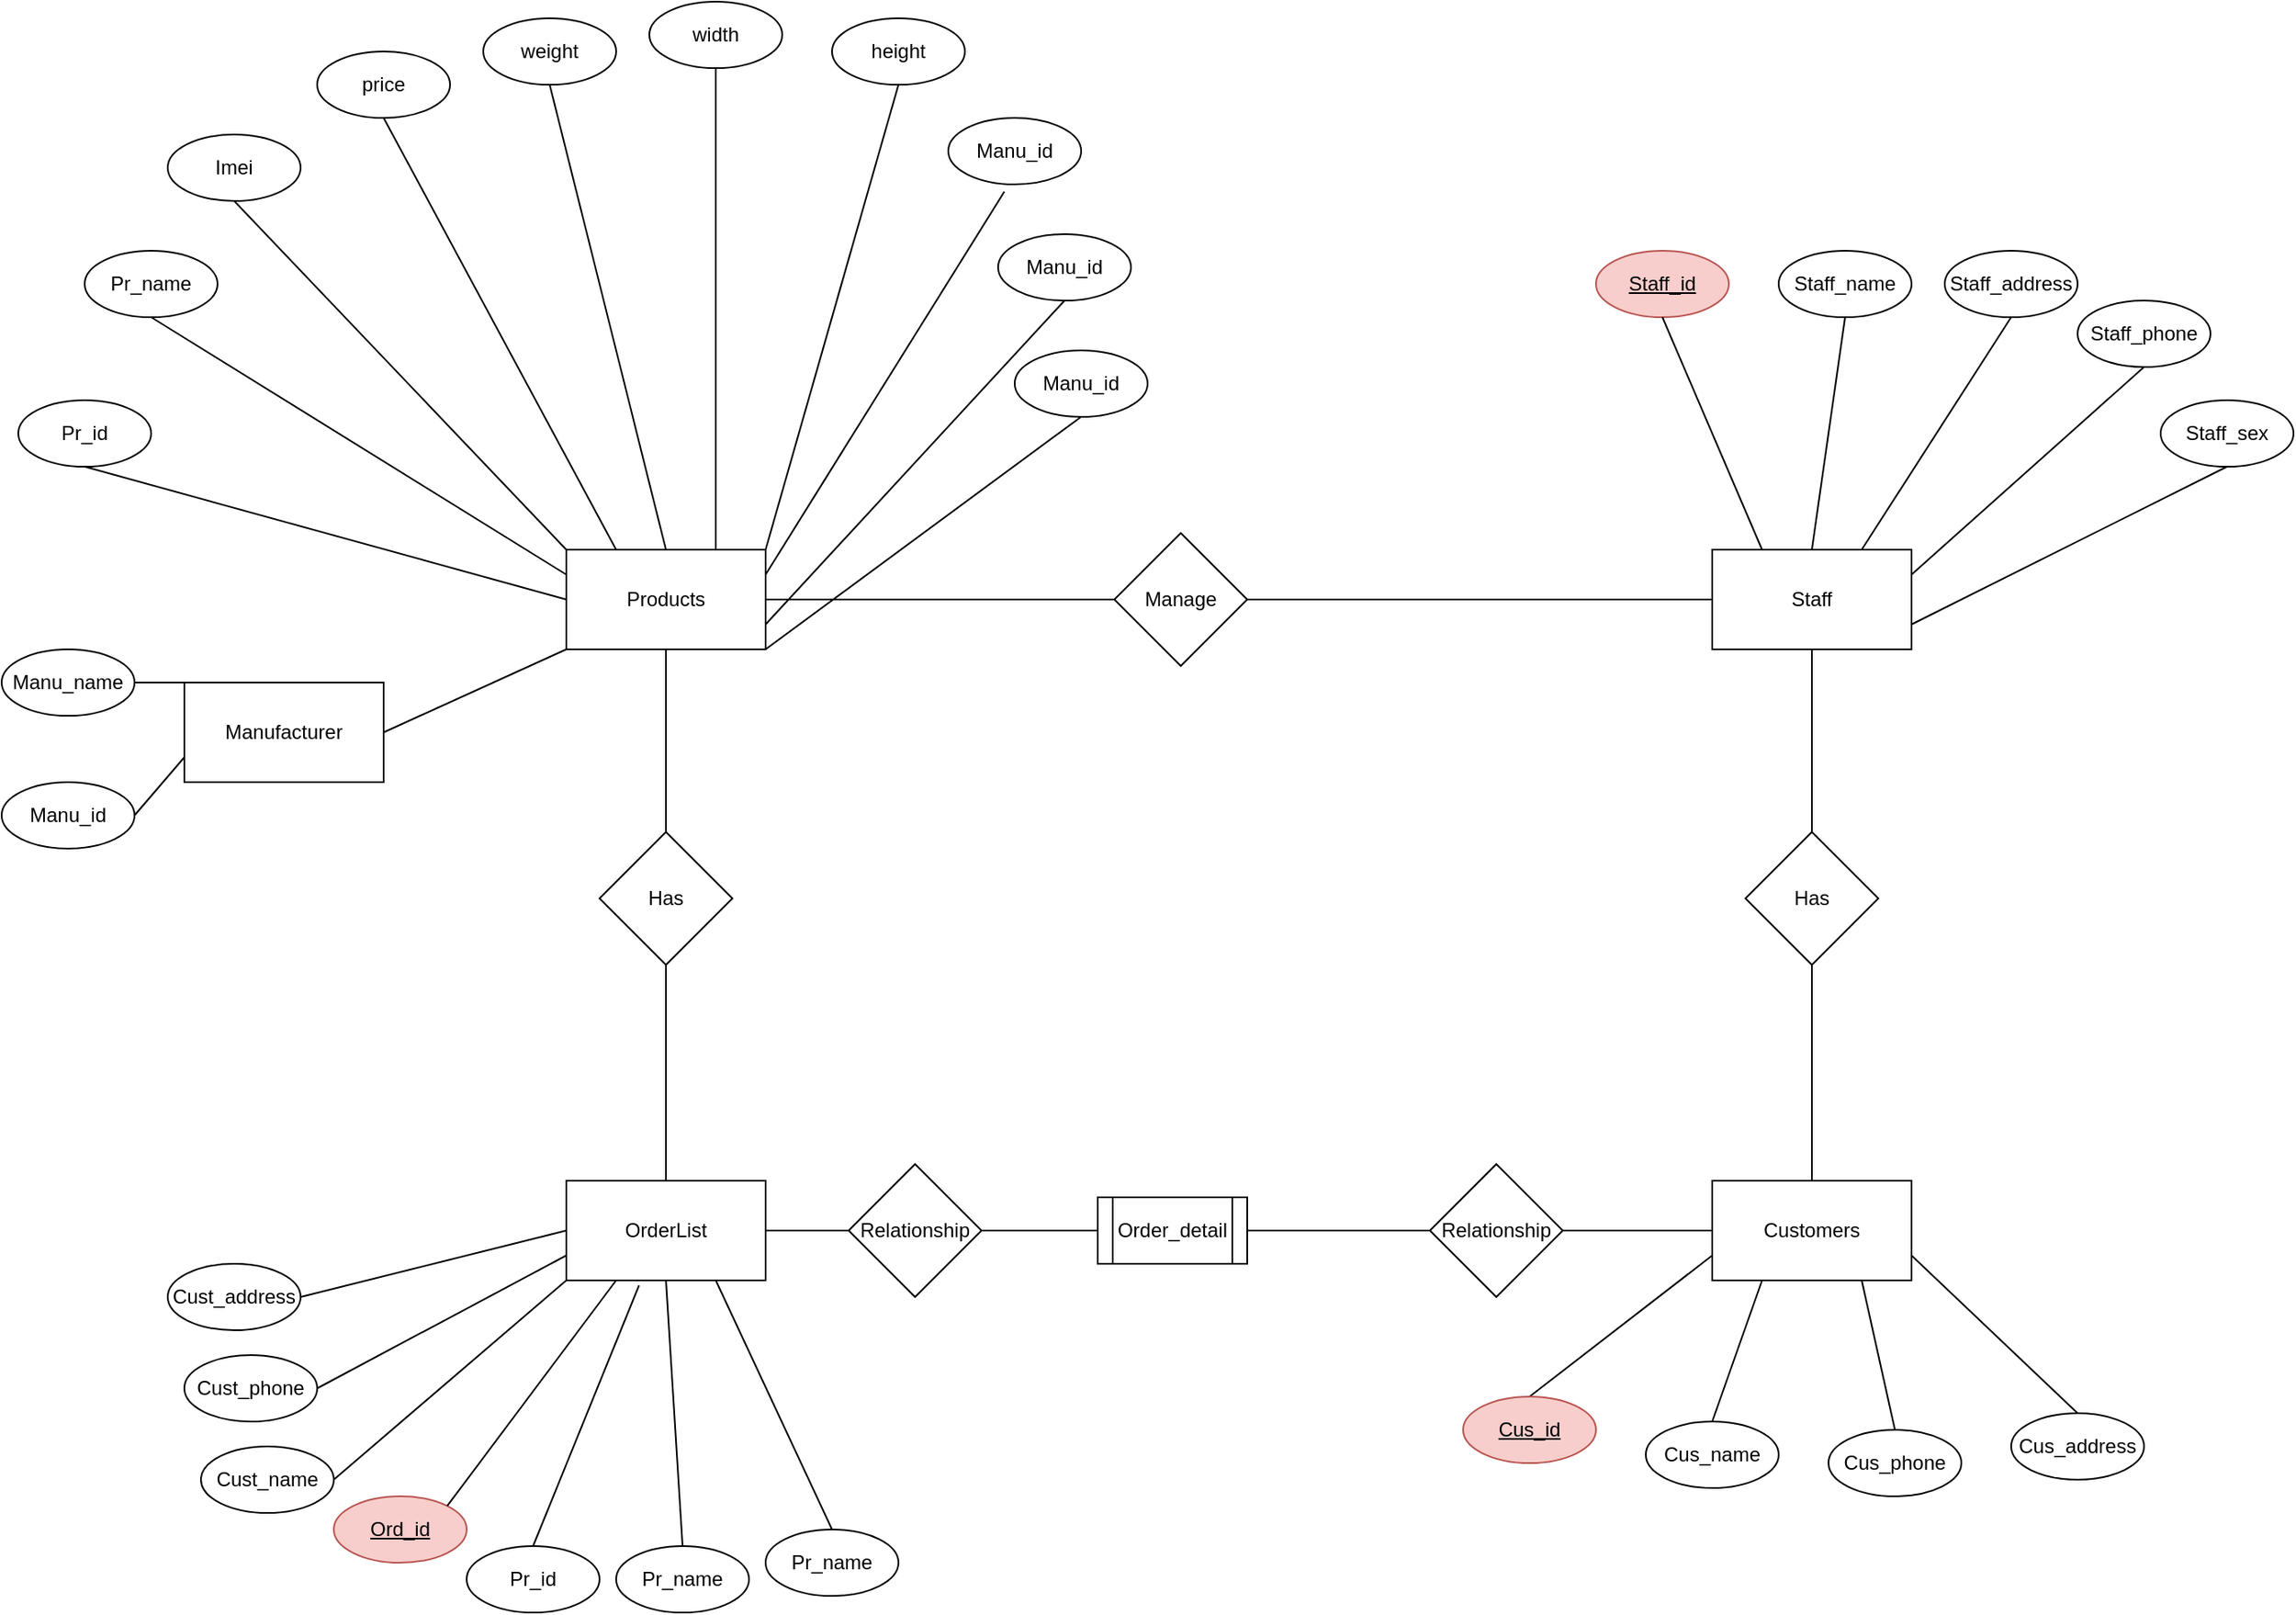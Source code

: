 <mxfile version="20.5.3" type="github">
  <diagram id="6y9qO94y8-QIFHaOcOvy" name="Trang-1">
    <mxGraphModel dx="1865" dy="1708" grid="1" gridSize="10" guides="1" tooltips="1" connect="1" arrows="1" fold="1" page="1" pageScale="1" pageWidth="827" pageHeight="1169" math="0" shadow="0">
      <root>
        <mxCell id="0" />
        <mxCell id="1" parent="0" />
        <mxCell id="CcJgX-3sCyBQk0ZpxTx1-1" value="Products" style="rounded=0;whiteSpace=wrap;html=1;" parent="1" vertex="1">
          <mxGeometry x="120" y="100" width="120" height="60" as="geometry" />
        </mxCell>
        <mxCell id="CcJgX-3sCyBQk0ZpxTx1-2" value="Staff&lt;br&gt;" style="rounded=0;whiteSpace=wrap;html=1;" parent="1" vertex="1">
          <mxGeometry x="810" y="100" width="120" height="60" as="geometry" />
        </mxCell>
        <mxCell id="CcJgX-3sCyBQk0ZpxTx1-3" value="OrderList" style="rounded=0;whiteSpace=wrap;html=1;" parent="1" vertex="1">
          <mxGeometry x="120" y="480" width="120" height="60" as="geometry" />
        </mxCell>
        <mxCell id="CcJgX-3sCyBQk0ZpxTx1-4" value="Manufacturer" style="rounded=0;whiteSpace=wrap;html=1;" parent="1" vertex="1">
          <mxGeometry x="-110" y="180" width="120" height="60" as="geometry" />
        </mxCell>
        <mxCell id="CcJgX-3sCyBQk0ZpxTx1-5" value="Customers" style="rounded=0;whiteSpace=wrap;html=1;" parent="1" vertex="1">
          <mxGeometry x="810" y="480" width="120" height="60" as="geometry" />
        </mxCell>
        <mxCell id="CcJgX-3sCyBQk0ZpxTx1-6" value="Order_detail" style="shape=process;whiteSpace=wrap;html=1;backgroundOutline=1;" parent="1" vertex="1">
          <mxGeometry x="440" y="490" width="90" height="40" as="geometry" />
        </mxCell>
        <mxCell id="ICZsSlcjVTVAM1vx2l4i-2" value="&lt;u&gt;Ord_id&lt;/u&gt;" style="ellipse;whiteSpace=wrap;html=1;fillColor=#f8cecc;strokeColor=#b85450;strokeWidth=1;" parent="1" vertex="1">
          <mxGeometry x="-20" y="670" width="80" height="40" as="geometry" />
        </mxCell>
        <mxCell id="ICZsSlcjVTVAM1vx2l4i-3" value="" style="endArrow=none;html=1;rounded=0;entryX=0.25;entryY=1;entryDx=0;entryDy=0;exitX=1;exitY=0;exitDx=0;exitDy=0;" parent="1" source="ICZsSlcjVTVAM1vx2l4i-2" target="CcJgX-3sCyBQk0ZpxTx1-3" edge="1">
          <mxGeometry width="50" height="50" relative="1" as="geometry">
            <mxPoint x="180" y="400" as="sourcePoint" />
            <mxPoint x="230" y="350" as="targetPoint" />
          </mxGeometry>
        </mxCell>
        <mxCell id="ICZsSlcjVTVAM1vx2l4i-4" value="Pr_id&lt;span style=&quot;color: rgba(0, 0, 0, 0); font-family: monospace; font-size: 0px; text-align: start;&quot;&gt;%3CmxGraphModel%3E%3Croot%3E%3CmxCell%20id%3D%220%22%2F%3E%3CmxCell%20id%3D%221%22%20parent%3D%220%22%2F%3E%3CmxCell%20id%3D%222%22%20value%3D%22Manu_id%22%20style%3D%22ellipse%3BwhiteSpace%3Dwrap%3Bhtml%3D1%3B%22%20vertex%3D%221%22%20parent%3D%221%22%3E%3CmxGeometry%20x%3D%22-230%22%20y%3D%2220%22%20width%3D%2280%22%20height%3D%2240%22%20as%3D%22geometry%22%2F%3E%3C%2FmxCell%3E%3C%2Froot%3E%3C%2FmxGraphModel%3E&lt;/span&gt;" style="ellipse;whiteSpace=wrap;html=1;" parent="1" vertex="1">
          <mxGeometry x="60" y="700" width="80" height="40" as="geometry" />
        </mxCell>
        <mxCell id="ICZsSlcjVTVAM1vx2l4i-5" value="" style="endArrow=none;html=1;rounded=0;entryX=0.365;entryY=1.05;entryDx=0;entryDy=0;exitX=0.5;exitY=0;exitDx=0;exitDy=0;entryPerimeter=0;" parent="1" source="ICZsSlcjVTVAM1vx2l4i-4" target="CcJgX-3sCyBQk0ZpxTx1-3" edge="1">
          <mxGeometry width="50" height="50" relative="1" as="geometry">
            <mxPoint x="198.284" y="415.858" as="sourcePoint" />
            <mxPoint x="260" y="360" as="targetPoint" />
          </mxGeometry>
        </mxCell>
        <mxCell id="ICZsSlcjVTVAM1vx2l4i-6" value="" style="endArrow=none;html=1;rounded=0;exitX=1;exitY=0.5;exitDx=0;exitDy=0;entryX=0;entryY=0.5;entryDx=0;entryDy=0;" parent="1" source="CcJgX-3sCyBQk0ZpxTx1-3" target="CcJgX-3sCyBQk0ZpxTx1-6" edge="1">
          <mxGeometry width="50" height="50" relative="1" as="geometry">
            <mxPoint x="280" y="490" as="sourcePoint" />
            <mxPoint x="330" y="440" as="targetPoint" />
          </mxGeometry>
        </mxCell>
        <mxCell id="ICZsSlcjVTVAM1vx2l4i-7" value="" style="endArrow=none;html=1;rounded=0;entryX=0;entryY=0.5;entryDx=0;entryDy=0;exitX=1;exitY=0.5;exitDx=0;exitDy=0;" parent="1" source="CcJgX-3sCyBQk0ZpxTx1-6" target="CcJgX-3sCyBQk0ZpxTx1-5" edge="1">
          <mxGeometry width="50" height="50" relative="1" as="geometry">
            <mxPoint x="530" y="510" as="sourcePoint" />
            <mxPoint x="450" y="520" as="targetPoint" />
          </mxGeometry>
        </mxCell>
        <mxCell id="ICZsSlcjVTVAM1vx2l4i-8" value="" style="endArrow=none;html=1;rounded=0;exitX=0.5;exitY=0;exitDx=0;exitDy=0;entryX=0.5;entryY=1;entryDx=0;entryDy=0;" parent="1" source="CcJgX-3sCyBQk0ZpxTx1-5" target="CcJgX-3sCyBQk0ZpxTx1-2" edge="1">
          <mxGeometry width="50" height="50" relative="1" as="geometry">
            <mxPoint x="850" y="440" as="sourcePoint" />
            <mxPoint x="900" y="390" as="targetPoint" />
          </mxGeometry>
        </mxCell>
        <mxCell id="ICZsSlcjVTVAM1vx2l4i-9" value="" style="endArrow=none;html=1;rounded=0;exitX=0;exitY=0.5;exitDx=0;exitDy=0;entryX=1;entryY=0.5;entryDx=0;entryDy=0;" parent="1" source="CcJgX-3sCyBQk0ZpxTx1-2" target="CcJgX-3sCyBQk0ZpxTx1-1" edge="1">
          <mxGeometry width="50" height="50" relative="1" as="geometry">
            <mxPoint x="880" y="490" as="sourcePoint" />
            <mxPoint x="880" y="170" as="targetPoint" />
          </mxGeometry>
        </mxCell>
        <mxCell id="ICZsSlcjVTVAM1vx2l4i-10" value="" style="endArrow=none;html=1;rounded=0;exitX=0;exitY=1;exitDx=0;exitDy=0;entryX=1;entryY=0.5;entryDx=0;entryDy=0;" parent="1" source="CcJgX-3sCyBQk0ZpxTx1-1" target="CcJgX-3sCyBQk0ZpxTx1-4" edge="1">
          <mxGeometry width="50" height="50" relative="1" as="geometry">
            <mxPoint x="890" y="500" as="sourcePoint" />
            <mxPoint x="890" y="180" as="targetPoint" />
          </mxGeometry>
        </mxCell>
        <mxCell id="ICZsSlcjVTVAM1vx2l4i-11" value="Manage" style="rhombus;whiteSpace=wrap;html=1;" parent="1" vertex="1">
          <mxGeometry x="450" y="90" width="80" height="80" as="geometry" />
        </mxCell>
        <mxCell id="ICZsSlcjVTVAM1vx2l4i-12" value="" style="endArrow=none;html=1;rounded=0;entryX=0.5;entryY=1;entryDx=0;entryDy=0;exitX=0.5;exitY=0;exitDx=0;exitDy=0;" parent="1" source="CcJgX-3sCyBQk0ZpxTx1-3" target="CcJgX-3sCyBQk0ZpxTx1-1" edge="1">
          <mxGeometry width="50" height="50" relative="1" as="geometry">
            <mxPoint x="140" y="210" as="sourcePoint" />
            <mxPoint x="190" y="160" as="targetPoint" />
          </mxGeometry>
        </mxCell>
        <mxCell id="ICZsSlcjVTVAM1vx2l4i-13" value="Has" style="rhombus;whiteSpace=wrap;html=1;" parent="1" vertex="1">
          <mxGeometry x="140" y="270" width="80" height="80" as="geometry" />
        </mxCell>
        <mxCell id="ICZsSlcjVTVAM1vx2l4i-14" value="Has" style="rhombus;whiteSpace=wrap;html=1;" parent="1" vertex="1">
          <mxGeometry x="830" y="270" width="80" height="80" as="geometry" />
        </mxCell>
        <mxCell id="ICZsSlcjVTVAM1vx2l4i-15" value="Relationship" style="rhombus;whiteSpace=wrap;html=1;" parent="1" vertex="1">
          <mxGeometry x="290" y="470" width="80" height="80" as="geometry" />
        </mxCell>
        <mxCell id="ICZsSlcjVTVAM1vx2l4i-16" value="Relationship" style="rhombus;whiteSpace=wrap;html=1;" parent="1" vertex="1">
          <mxGeometry x="640" y="470" width="80" height="80" as="geometry" />
        </mxCell>
        <mxCell id="ICZsSlcjVTVAM1vx2l4i-17" value="Manu_id" style="ellipse;whiteSpace=wrap;html=1;" parent="1" vertex="1">
          <mxGeometry x="-220" y="240" width="80" height="40" as="geometry" />
        </mxCell>
        <mxCell id="ICZsSlcjVTVAM1vx2l4i-18" value="Manu_name" style="ellipse;whiteSpace=wrap;html=1;" parent="1" vertex="1">
          <mxGeometry x="-220" y="160" width="80" height="40" as="geometry" />
        </mxCell>
        <mxCell id="ICZsSlcjVTVAM1vx2l4i-19" value="" style="endArrow=none;html=1;rounded=0;entryX=0;entryY=0.75;entryDx=0;entryDy=0;exitX=1;exitY=0.5;exitDx=0;exitDy=0;" parent="1" source="ICZsSlcjVTVAM1vx2l4i-17" target="CcJgX-3sCyBQk0ZpxTx1-4" edge="1">
          <mxGeometry width="50" height="50" relative="1" as="geometry">
            <mxPoint x="-70" y="350" as="sourcePoint" />
            <mxPoint x="-20" y="300" as="targetPoint" />
          </mxGeometry>
        </mxCell>
        <mxCell id="ICZsSlcjVTVAM1vx2l4i-20" value="" style="endArrow=none;html=1;rounded=0;entryX=0;entryY=0;entryDx=0;entryDy=0;exitX=1;exitY=0.5;exitDx=0;exitDy=0;" parent="1" source="ICZsSlcjVTVAM1vx2l4i-18" target="CcJgX-3sCyBQk0ZpxTx1-4" edge="1">
          <mxGeometry width="50" height="50" relative="1" as="geometry">
            <mxPoint x="-70" y="370" as="sourcePoint" />
            <mxPoint x="-20" y="320" as="targetPoint" />
          </mxGeometry>
        </mxCell>
        <mxCell id="AwnWY74mV23i34mTWbRi-2" value="Pr_name&lt;span style=&quot;color: rgba(0, 0, 0, 0); font-family: monospace; font-size: 0px; text-align: start;&quot;&gt;%3CmxGraphModel%3E%3Croot%3E%3CmxCell%20id%3D%220%22%2F%3E%3CmxCell%20id%3D%221%22%20parent%3D%220%22%2F%3E%3CmxCell%20id%3D%222%22%20value%3D%22Manu_id%22%20style%3D%22ellipse%3BwhiteSpace%3Dwrap%3Bhtml%3D1%3B%22%20vertex%3D%221%22%20parent%3D%221%22%3E%3CmxGeometry%20x%3D%22-230%22%20y%3D%2220%22%20width%3D%2280%22%20height%3D%2240%22%20as%3D%22geometry%22%2F%3E%3C%2FmxCell%3E%3C%2Froot%3E%3C%2FmxGraphModel%3E&lt;/span&gt;" style="ellipse;whiteSpace=wrap;html=1;" vertex="1" parent="1">
          <mxGeometry x="150" y="700" width="80" height="40" as="geometry" />
        </mxCell>
        <mxCell id="AwnWY74mV23i34mTWbRi-3" value="" style="endArrow=none;html=1;rounded=0;entryX=0.5;entryY=1;entryDx=0;entryDy=0;exitX=0.5;exitY=0;exitDx=0;exitDy=0;" edge="1" parent="1" source="AwnWY74mV23i34mTWbRi-2" target="CcJgX-3sCyBQk0ZpxTx1-3">
          <mxGeometry width="50" height="50" relative="1" as="geometry">
            <mxPoint x="110" y="710" as="sourcePoint" />
            <mxPoint x="173.8" y="553" as="targetPoint" />
          </mxGeometry>
        </mxCell>
        <mxCell id="AwnWY74mV23i34mTWbRi-4" value="Cust_name" style="ellipse;whiteSpace=wrap;html=1;" vertex="1" parent="1">
          <mxGeometry x="-100" y="640" width="80" height="40" as="geometry" />
        </mxCell>
        <mxCell id="AwnWY74mV23i34mTWbRi-5" value="Cust_phone" style="ellipse;whiteSpace=wrap;html=1;" vertex="1" parent="1">
          <mxGeometry x="-110" y="585" width="80" height="40" as="geometry" />
        </mxCell>
        <mxCell id="AwnWY74mV23i34mTWbRi-6" value="Cust_address" style="ellipse;whiteSpace=wrap;html=1;" vertex="1" parent="1">
          <mxGeometry x="-120" y="530" width="80" height="40" as="geometry" />
        </mxCell>
        <mxCell id="AwnWY74mV23i34mTWbRi-7" value="Pr_name&lt;span style=&quot;color: rgba(0, 0, 0, 0); font-family: monospace; font-size: 0px; text-align: start;&quot;&gt;%3CmxGraphModel%3E%3Croot%3E%3CmxCell%20id%3D%220%22%2F%3E%3CmxCell%20id%3D%221%22%20parent%3D%220%22%2F%3E%3CmxCell%20id%3D%222%22%20value%3D%22Manu_id%22%20style%3D%22ellipse%3BwhiteSpace%3Dwrap%3Bhtml%3D1%3B%22%20vertex%3D%221%22%20parent%3D%221%22%3E%3CmxGeometry%20x%3D%22-230%22%20y%3D%2220%22%20width%3D%2280%22%20height%3D%2240%22%20as%3D%22geometry%22%2F%3E%3C%2FmxCell%3E%3C%2Froot%3E%3C%2FmxGraphModel%3E&lt;/span&gt;" style="ellipse;whiteSpace=wrap;html=1;" vertex="1" parent="1">
          <mxGeometry x="240" y="690" width="80" height="40" as="geometry" />
        </mxCell>
        <mxCell id="AwnWY74mV23i34mTWbRi-8" value="" style="endArrow=none;html=1;rounded=0;entryX=0;entryY=1;entryDx=0;entryDy=0;exitX=1;exitY=0.5;exitDx=0;exitDy=0;" edge="1" parent="1" source="AwnWY74mV23i34mTWbRi-4" target="CcJgX-3sCyBQk0ZpxTx1-3">
          <mxGeometry width="50" height="50" relative="1" as="geometry">
            <mxPoint x="10" y="580" as="sourcePoint" />
            <mxPoint x="60" y="530" as="targetPoint" />
          </mxGeometry>
        </mxCell>
        <mxCell id="AwnWY74mV23i34mTWbRi-9" value="" style="endArrow=none;html=1;rounded=0;entryX=0;entryY=0.75;entryDx=0;entryDy=0;exitX=1;exitY=0.5;exitDx=0;exitDy=0;" edge="1" parent="1" source="AwnWY74mV23i34mTWbRi-5" target="CcJgX-3sCyBQk0ZpxTx1-3">
          <mxGeometry width="50" height="50" relative="1" as="geometry">
            <mxPoint x="-10" y="670" as="sourcePoint" />
            <mxPoint x="130" y="550" as="targetPoint" />
          </mxGeometry>
        </mxCell>
        <mxCell id="AwnWY74mV23i34mTWbRi-10" value="" style="endArrow=none;html=1;rounded=0;entryX=0;entryY=0.5;entryDx=0;entryDy=0;exitX=1;exitY=0.5;exitDx=0;exitDy=0;" edge="1" parent="1" source="AwnWY74mV23i34mTWbRi-6" target="CcJgX-3sCyBQk0ZpxTx1-3">
          <mxGeometry width="50" height="50" relative="1" as="geometry">
            <mxPoint y="680" as="sourcePoint" />
            <mxPoint x="140" y="560" as="targetPoint" />
          </mxGeometry>
        </mxCell>
        <mxCell id="AwnWY74mV23i34mTWbRi-11" value="" style="endArrow=none;html=1;rounded=0;entryX=0.75;entryY=1;entryDx=0;entryDy=0;exitX=0.5;exitY=0;exitDx=0;exitDy=0;" edge="1" parent="1" source="AwnWY74mV23i34mTWbRi-7" target="CcJgX-3sCyBQk0ZpxTx1-3">
          <mxGeometry width="50" height="50" relative="1" as="geometry">
            <mxPoint x="10" y="690" as="sourcePoint" />
            <mxPoint x="150" y="570" as="targetPoint" />
          </mxGeometry>
        </mxCell>
        <mxCell id="AwnWY74mV23i34mTWbRi-12" value="" style="endArrow=none;html=1;rounded=0;entryX=0;entryY=0.75;entryDx=0;entryDy=0;exitX=0.5;exitY=0;exitDx=0;exitDy=0;" edge="1" parent="1" source="AwnWY74mV23i34mTWbRi-13" target="CcJgX-3sCyBQk0ZpxTx1-5">
          <mxGeometry width="50" height="50" relative="1" as="geometry">
            <mxPoint x="770" y="640" as="sourcePoint" />
            <mxPoint x="160" y="580" as="targetPoint" />
          </mxGeometry>
        </mxCell>
        <mxCell id="AwnWY74mV23i34mTWbRi-13" value="&lt;u&gt;Cus_id&lt;/u&gt;" style="ellipse;whiteSpace=wrap;html=1;fillColor=#f8cecc;strokeColor=#b85450;" vertex="1" parent="1">
          <mxGeometry x="660" y="610" width="80" height="40" as="geometry" />
        </mxCell>
        <mxCell id="AwnWY74mV23i34mTWbRi-14" value="Cus_name" style="ellipse;whiteSpace=wrap;html=1;" vertex="1" parent="1">
          <mxGeometry x="770" y="625" width="80" height="40" as="geometry" />
        </mxCell>
        <mxCell id="AwnWY74mV23i34mTWbRi-15" value="Cus_phone" style="ellipse;whiteSpace=wrap;html=1;" vertex="1" parent="1">
          <mxGeometry x="880" y="630" width="80" height="40" as="geometry" />
        </mxCell>
        <mxCell id="AwnWY74mV23i34mTWbRi-16" value="Cus_address" style="ellipse;whiteSpace=wrap;html=1;" vertex="1" parent="1">
          <mxGeometry x="990" y="620" width="80" height="40" as="geometry" />
        </mxCell>
        <mxCell id="AwnWY74mV23i34mTWbRi-18" value="" style="endArrow=none;html=1;rounded=0;entryX=0.25;entryY=1;entryDx=0;entryDy=0;exitX=0.5;exitY=0;exitDx=0;exitDy=0;" edge="1" parent="1" source="AwnWY74mV23i34mTWbRi-14" target="CcJgX-3sCyBQk0ZpxTx1-5">
          <mxGeometry width="50" height="50" relative="1" as="geometry">
            <mxPoint x="830" y="590" as="sourcePoint" />
            <mxPoint x="880" y="540" as="targetPoint" />
          </mxGeometry>
        </mxCell>
        <mxCell id="AwnWY74mV23i34mTWbRi-19" value="" style="endArrow=none;html=1;rounded=0;entryX=0.75;entryY=1;entryDx=0;entryDy=0;exitX=0.5;exitY=0;exitDx=0;exitDy=0;" edge="1" parent="1" source="AwnWY74mV23i34mTWbRi-15" target="CcJgX-3sCyBQk0ZpxTx1-5">
          <mxGeometry width="50" height="50" relative="1" as="geometry">
            <mxPoint x="820" y="635" as="sourcePoint" />
            <mxPoint x="850" y="550" as="targetPoint" />
          </mxGeometry>
        </mxCell>
        <mxCell id="AwnWY74mV23i34mTWbRi-20" value="" style="endArrow=none;html=1;rounded=0;entryX=1;entryY=0.75;entryDx=0;entryDy=0;exitX=0.5;exitY=0;exitDx=0;exitDy=0;" edge="1" parent="1" source="AwnWY74mV23i34mTWbRi-16" target="CcJgX-3sCyBQk0ZpxTx1-5">
          <mxGeometry width="50" height="50" relative="1" as="geometry">
            <mxPoint x="830" y="645" as="sourcePoint" />
            <mxPoint x="860" y="560" as="targetPoint" />
          </mxGeometry>
        </mxCell>
        <mxCell id="AwnWY74mV23i34mTWbRi-21" value="&lt;u&gt;Staff_id&lt;/u&gt;" style="ellipse;whiteSpace=wrap;html=1;fillColor=#f8cecc;strokeColor=#b85450;" vertex="1" parent="1">
          <mxGeometry x="740" y="-80" width="80" height="40" as="geometry" />
        </mxCell>
        <mxCell id="AwnWY74mV23i34mTWbRi-22" value="Staff_name" style="ellipse;whiteSpace=wrap;html=1;" vertex="1" parent="1">
          <mxGeometry x="850" y="-80" width="80" height="40" as="geometry" />
        </mxCell>
        <mxCell id="AwnWY74mV23i34mTWbRi-23" value="Staff_address" style="ellipse;whiteSpace=wrap;html=1;" vertex="1" parent="1">
          <mxGeometry x="950" y="-80" width="80" height="40" as="geometry" />
        </mxCell>
        <mxCell id="AwnWY74mV23i34mTWbRi-24" value="Staff_phone" style="ellipse;whiteSpace=wrap;html=1;" vertex="1" parent="1">
          <mxGeometry x="1030" y="-50" width="80" height="40" as="geometry" />
        </mxCell>
        <mxCell id="AwnWY74mV23i34mTWbRi-25" value="Staff_sex" style="ellipse;whiteSpace=wrap;html=1;" vertex="1" parent="1">
          <mxGeometry x="1080" y="10" width="80" height="40" as="geometry" />
        </mxCell>
        <mxCell id="AwnWY74mV23i34mTWbRi-26" value="" style="endArrow=none;html=1;rounded=0;entryX=0.25;entryY=0;entryDx=0;entryDy=0;exitX=0.5;exitY=1;exitDx=0;exitDy=0;" edge="1" parent="1" source="AwnWY74mV23i34mTWbRi-21" target="CcJgX-3sCyBQk0ZpxTx1-2">
          <mxGeometry width="50" height="50" relative="1" as="geometry">
            <mxPoint x="1010" y="120" as="sourcePoint" />
            <mxPoint x="940" y="535" as="targetPoint" />
          </mxGeometry>
        </mxCell>
        <mxCell id="AwnWY74mV23i34mTWbRi-27" value="" style="endArrow=none;html=1;rounded=0;entryX=0.5;entryY=0;entryDx=0;entryDy=0;exitX=0.5;exitY=1;exitDx=0;exitDy=0;" edge="1" parent="1" source="AwnWY74mV23i34mTWbRi-22" target="CcJgX-3sCyBQk0ZpxTx1-2">
          <mxGeometry width="50" height="50" relative="1" as="geometry">
            <mxPoint x="790" y="-30" as="sourcePoint" />
            <mxPoint x="850" y="110" as="targetPoint" />
          </mxGeometry>
        </mxCell>
        <mxCell id="AwnWY74mV23i34mTWbRi-28" value="" style="endArrow=none;html=1;rounded=0;entryX=0.75;entryY=0;entryDx=0;entryDy=0;exitX=0.5;exitY=1;exitDx=0;exitDy=0;" edge="1" parent="1" source="AwnWY74mV23i34mTWbRi-23" target="CcJgX-3sCyBQk0ZpxTx1-2">
          <mxGeometry width="50" height="50" relative="1" as="geometry">
            <mxPoint x="900" y="-30" as="sourcePoint" />
            <mxPoint x="880" y="110" as="targetPoint" />
          </mxGeometry>
        </mxCell>
        <mxCell id="AwnWY74mV23i34mTWbRi-29" value="" style="endArrow=none;html=1;rounded=0;entryX=1;entryY=0.25;entryDx=0;entryDy=0;exitX=0.5;exitY=1;exitDx=0;exitDy=0;" edge="1" parent="1" source="AwnWY74mV23i34mTWbRi-24" target="CcJgX-3sCyBQk0ZpxTx1-2">
          <mxGeometry width="50" height="50" relative="1" as="geometry">
            <mxPoint x="1000" y="-30" as="sourcePoint" />
            <mxPoint x="910" y="110" as="targetPoint" />
          </mxGeometry>
        </mxCell>
        <mxCell id="AwnWY74mV23i34mTWbRi-30" value="" style="endArrow=none;html=1;rounded=0;entryX=1;entryY=0.75;entryDx=0;entryDy=0;exitX=0.5;exitY=1;exitDx=0;exitDy=0;" edge="1" parent="1" source="AwnWY74mV23i34mTWbRi-25" target="CcJgX-3sCyBQk0ZpxTx1-2">
          <mxGeometry width="50" height="50" relative="1" as="geometry">
            <mxPoint x="1080" as="sourcePoint" />
            <mxPoint x="940" y="125" as="targetPoint" />
          </mxGeometry>
        </mxCell>
        <mxCell id="AwnWY74mV23i34mTWbRi-31" value="Pr_name" style="ellipse;whiteSpace=wrap;html=1;" vertex="1" parent="1">
          <mxGeometry x="-170" y="-80" width="80" height="40" as="geometry" />
        </mxCell>
        <mxCell id="AwnWY74mV23i34mTWbRi-32" value="Imei" style="ellipse;whiteSpace=wrap;html=1;" vertex="1" parent="1">
          <mxGeometry x="-120" y="-150" width="80" height="40" as="geometry" />
        </mxCell>
        <mxCell id="AwnWY74mV23i34mTWbRi-33" value="price" style="ellipse;whiteSpace=wrap;html=1;" vertex="1" parent="1">
          <mxGeometry x="-30" y="-200" width="80" height="40" as="geometry" />
        </mxCell>
        <mxCell id="AwnWY74mV23i34mTWbRi-34" value="weight" style="ellipse;whiteSpace=wrap;html=1;" vertex="1" parent="1">
          <mxGeometry x="70" y="-220" width="80" height="40" as="geometry" />
        </mxCell>
        <mxCell id="AwnWY74mV23i34mTWbRi-35" value="Pr_id" style="ellipse;whiteSpace=wrap;html=1;" vertex="1" parent="1">
          <mxGeometry x="-210" y="10" width="80" height="40" as="geometry" />
        </mxCell>
        <mxCell id="AwnWY74mV23i34mTWbRi-36" value="width" style="ellipse;whiteSpace=wrap;html=1;" vertex="1" parent="1">
          <mxGeometry x="170" y="-230" width="80" height="40" as="geometry" />
        </mxCell>
        <mxCell id="AwnWY74mV23i34mTWbRi-37" value="Manu_id" style="ellipse;whiteSpace=wrap;html=1;" vertex="1" parent="1">
          <mxGeometry x="350" y="-160" width="80" height="40" as="geometry" />
        </mxCell>
        <mxCell id="AwnWY74mV23i34mTWbRi-38" value="height" style="ellipse;whiteSpace=wrap;html=1;" vertex="1" parent="1">
          <mxGeometry x="280" y="-220" width="80" height="40" as="geometry" />
        </mxCell>
        <mxCell id="AwnWY74mV23i34mTWbRi-39" value="Manu_id" style="ellipse;whiteSpace=wrap;html=1;" vertex="1" parent="1">
          <mxGeometry x="380" y="-90" width="80" height="40" as="geometry" />
        </mxCell>
        <mxCell id="AwnWY74mV23i34mTWbRi-40" value="Manu_id" style="ellipse;whiteSpace=wrap;html=1;" vertex="1" parent="1">
          <mxGeometry x="390" y="-20" width="80" height="40" as="geometry" />
        </mxCell>
        <mxCell id="AwnWY74mV23i34mTWbRi-41" value="" style="endArrow=none;html=1;rounded=0;exitX=0;exitY=0.5;exitDx=0;exitDy=0;entryX=0.5;entryY=1;entryDx=0;entryDy=0;" edge="1" parent="1" source="CcJgX-3sCyBQk0ZpxTx1-1" target="AwnWY74mV23i34mTWbRi-35">
          <mxGeometry width="50" height="50" relative="1" as="geometry">
            <mxPoint x="110" y="-20" as="sourcePoint" />
            <mxPoint x="160" y="-70" as="targetPoint" />
          </mxGeometry>
        </mxCell>
        <mxCell id="AwnWY74mV23i34mTWbRi-42" value="" style="endArrow=none;html=1;rounded=0;exitX=0;exitY=0.25;exitDx=0;exitDy=0;entryX=0.5;entryY=1;entryDx=0;entryDy=0;" edge="1" parent="1" source="CcJgX-3sCyBQk0ZpxTx1-1" target="AwnWY74mV23i34mTWbRi-31">
          <mxGeometry width="50" height="50" relative="1" as="geometry">
            <mxPoint x="130" y="140" as="sourcePoint" />
            <mxPoint x="-120" y="40" as="targetPoint" />
          </mxGeometry>
        </mxCell>
        <mxCell id="AwnWY74mV23i34mTWbRi-43" value="" style="endArrow=none;html=1;rounded=0;exitX=0;exitY=0;exitDx=0;exitDy=0;entryX=0.5;entryY=1;entryDx=0;entryDy=0;" edge="1" parent="1" source="CcJgX-3sCyBQk0ZpxTx1-1" target="AwnWY74mV23i34mTWbRi-32">
          <mxGeometry width="50" height="50" relative="1" as="geometry">
            <mxPoint x="130" y="140" as="sourcePoint" />
            <mxPoint x="-160" y="60" as="targetPoint" />
          </mxGeometry>
        </mxCell>
        <mxCell id="AwnWY74mV23i34mTWbRi-44" value="" style="endArrow=none;html=1;rounded=0;exitX=0.25;exitY=0;exitDx=0;exitDy=0;entryX=0.5;entryY=1;entryDx=0;entryDy=0;" edge="1" parent="1" source="CcJgX-3sCyBQk0ZpxTx1-1" target="AwnWY74mV23i34mTWbRi-33">
          <mxGeometry width="50" height="50" relative="1" as="geometry">
            <mxPoint x="130" y="110" as="sourcePoint" />
            <mxPoint x="-70" y="-100" as="targetPoint" />
          </mxGeometry>
        </mxCell>
        <mxCell id="AwnWY74mV23i34mTWbRi-45" value="" style="endArrow=none;html=1;rounded=0;exitX=0.5;exitY=0;exitDx=0;exitDy=0;entryX=0.5;entryY=1;entryDx=0;entryDy=0;" edge="1" parent="1" source="CcJgX-3sCyBQk0ZpxTx1-1" target="AwnWY74mV23i34mTWbRi-34">
          <mxGeometry width="50" height="50" relative="1" as="geometry">
            <mxPoint x="160" y="110" as="sourcePoint" />
            <mxPoint x="20" y="-150" as="targetPoint" />
          </mxGeometry>
        </mxCell>
        <mxCell id="AwnWY74mV23i34mTWbRi-46" value="" style="endArrow=none;html=1;rounded=0;exitX=0.75;exitY=0;exitDx=0;exitDy=0;entryX=0.5;entryY=1;entryDx=0;entryDy=0;" edge="1" parent="1" source="CcJgX-3sCyBQk0ZpxTx1-1" target="AwnWY74mV23i34mTWbRi-36">
          <mxGeometry width="50" height="50" relative="1" as="geometry">
            <mxPoint x="190" y="110" as="sourcePoint" />
            <mxPoint x="120" y="-170" as="targetPoint" />
          </mxGeometry>
        </mxCell>
        <mxCell id="AwnWY74mV23i34mTWbRi-47" value="" style="endArrow=none;html=1;rounded=0;exitX=1;exitY=0;exitDx=0;exitDy=0;entryX=0.5;entryY=1;entryDx=0;entryDy=0;" edge="1" parent="1" source="CcJgX-3sCyBQk0ZpxTx1-1" target="AwnWY74mV23i34mTWbRi-38">
          <mxGeometry width="50" height="50" relative="1" as="geometry">
            <mxPoint x="220" y="110" as="sourcePoint" />
            <mxPoint x="220" y="-180" as="targetPoint" />
          </mxGeometry>
        </mxCell>
        <mxCell id="AwnWY74mV23i34mTWbRi-48" value="" style="endArrow=none;html=1;rounded=0;exitX=1;exitY=0.25;exitDx=0;exitDy=0;entryX=0.422;entryY=1.11;entryDx=0;entryDy=0;entryPerimeter=0;" edge="1" parent="1" source="CcJgX-3sCyBQk0ZpxTx1-1" target="AwnWY74mV23i34mTWbRi-37">
          <mxGeometry width="50" height="50" relative="1" as="geometry">
            <mxPoint x="250" y="110" as="sourcePoint" />
            <mxPoint x="330" y="-170" as="targetPoint" />
          </mxGeometry>
        </mxCell>
        <mxCell id="AwnWY74mV23i34mTWbRi-49" value="" style="endArrow=none;html=1;rounded=0;exitX=1;exitY=0.75;exitDx=0;exitDy=0;entryX=0.5;entryY=1;entryDx=0;entryDy=0;" edge="1" parent="1" source="CcJgX-3sCyBQk0ZpxTx1-1" target="AwnWY74mV23i34mTWbRi-39">
          <mxGeometry width="50" height="50" relative="1" as="geometry">
            <mxPoint x="250" y="125" as="sourcePoint" />
            <mxPoint x="393.76" y="-105.6" as="targetPoint" />
          </mxGeometry>
        </mxCell>
        <mxCell id="AwnWY74mV23i34mTWbRi-50" value="" style="endArrow=none;html=1;rounded=0;exitX=1;exitY=1;exitDx=0;exitDy=0;entryX=0.5;entryY=1;entryDx=0;entryDy=0;" edge="1" parent="1" source="CcJgX-3sCyBQk0ZpxTx1-1" target="AwnWY74mV23i34mTWbRi-40">
          <mxGeometry width="50" height="50" relative="1" as="geometry">
            <mxPoint x="250" y="155" as="sourcePoint" />
            <mxPoint x="430" y="-40" as="targetPoint" />
          </mxGeometry>
        </mxCell>
      </root>
    </mxGraphModel>
  </diagram>
</mxfile>
